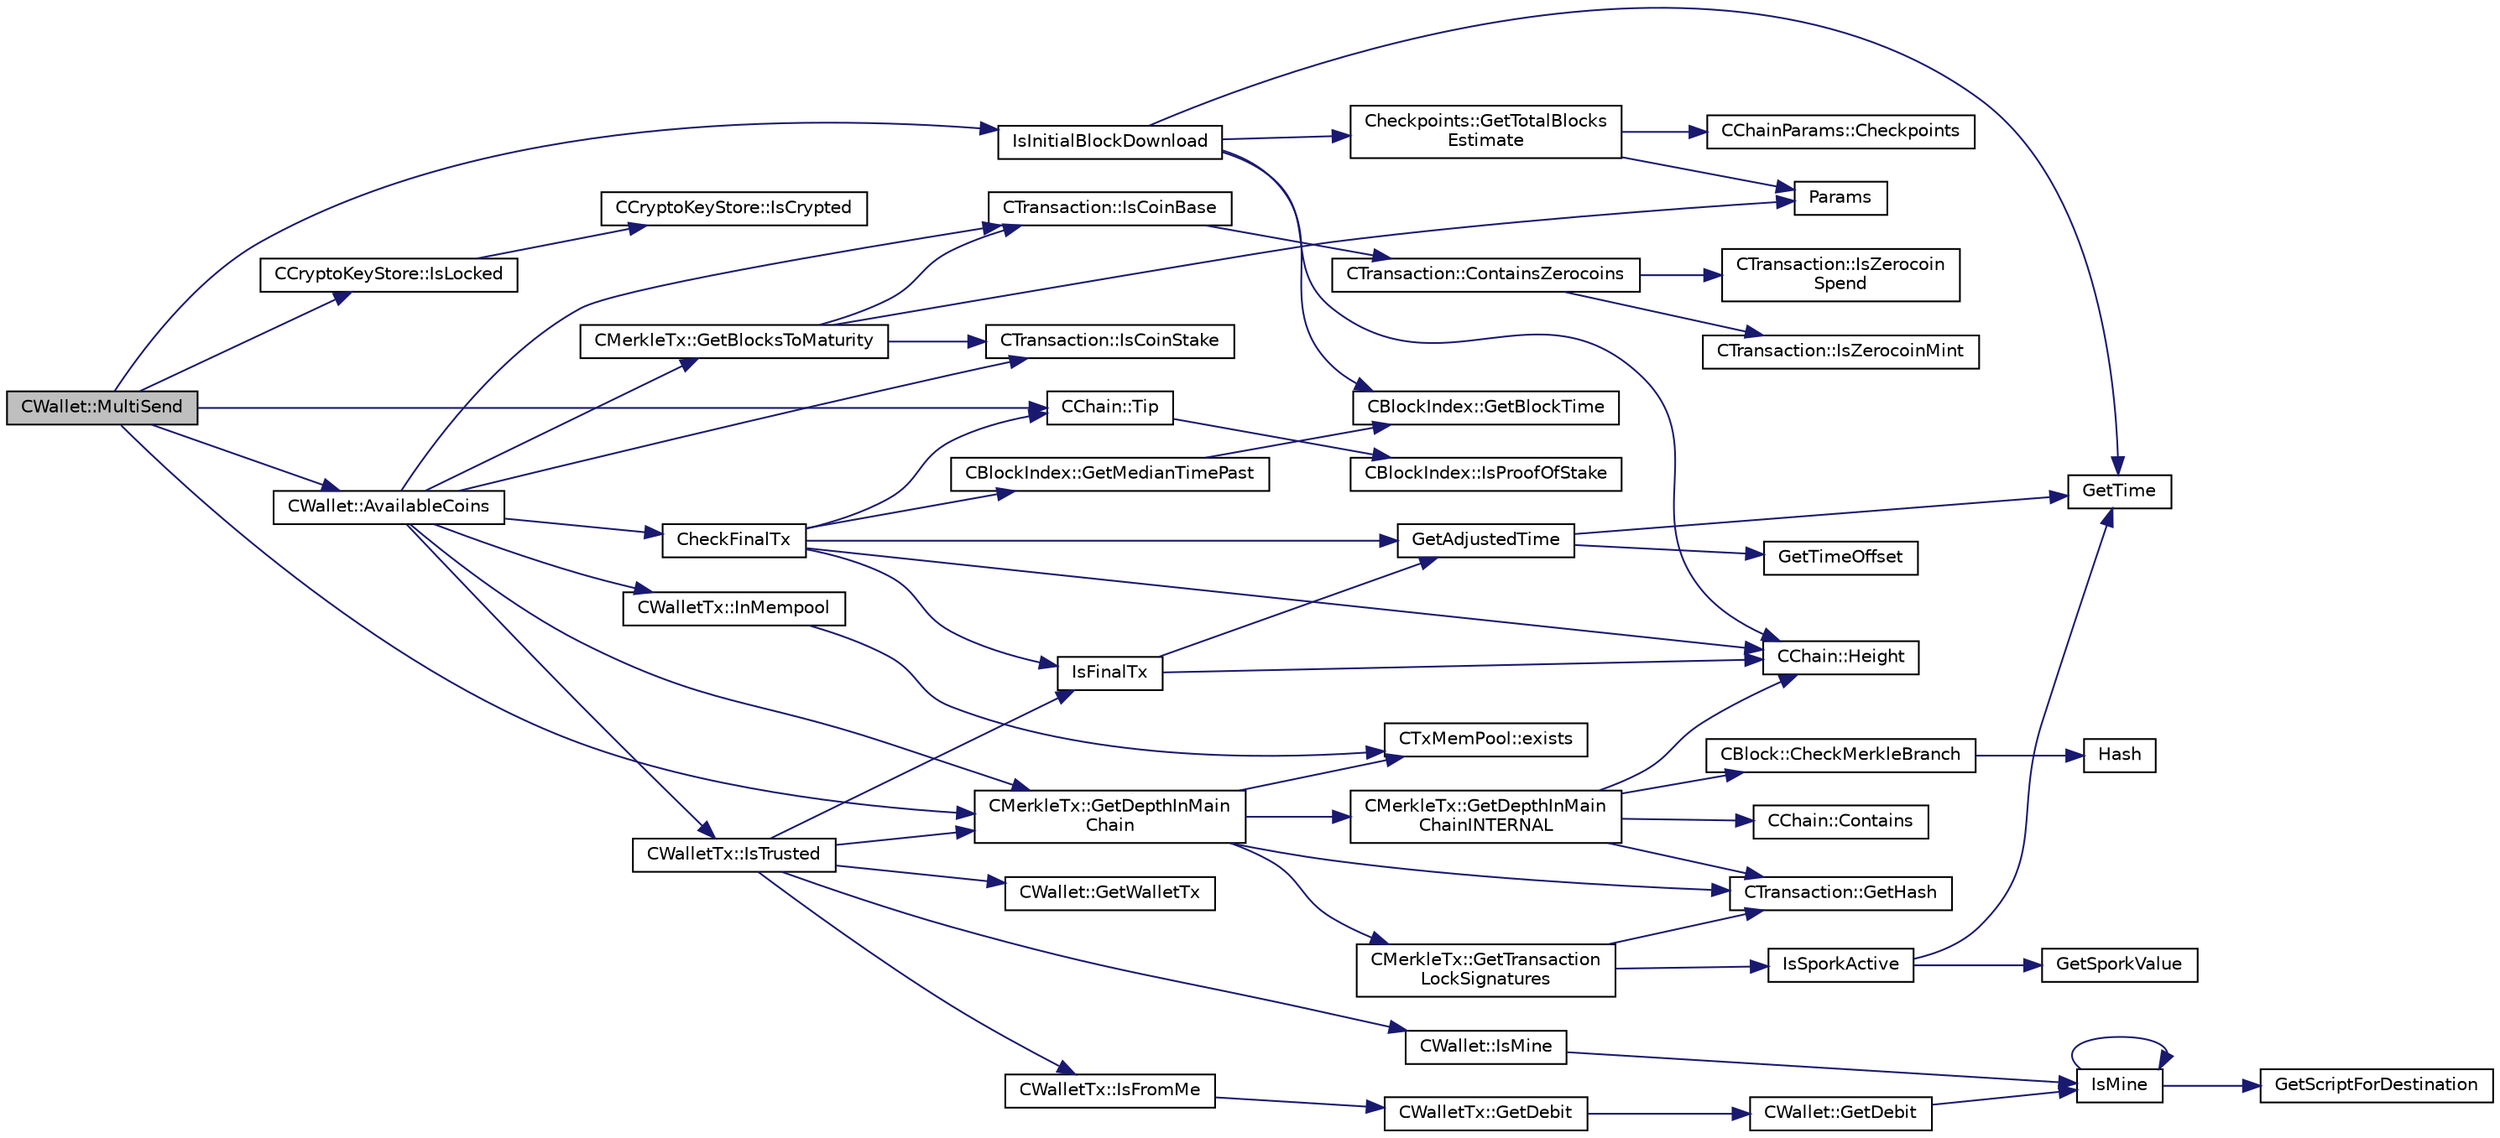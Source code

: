 digraph "CWallet::MultiSend"
{
  edge [fontname="Helvetica",fontsize="10",labelfontname="Helvetica",labelfontsize="10"];
  node [fontname="Helvetica",fontsize="10",shape=record];
  rankdir="LR";
  Node423 [label="CWallet::MultiSend",height=0.2,width=0.4,color="black", fillcolor="grey75", style="filled", fontcolor="black"];
  Node423 -> Node424 [color="midnightblue",fontsize="10",style="solid",fontname="Helvetica"];
  Node424 [label="IsInitialBlockDownload",height=0.2,width=0.4,color="black", fillcolor="white", style="filled",URL="$main_8cpp.html#a5edcd96316574fd4a7f3ae0922a5cfd6",tooltip="Check whether we are doing an initial block download (synchronizing from disk or network) ..."];
  Node424 -> Node425 [color="midnightblue",fontsize="10",style="solid",fontname="Helvetica"];
  Node425 [label="CChain::Height",height=0.2,width=0.4,color="black", fillcolor="white", style="filled",URL="$class_c_chain.html#ad4758bc8872ce065a9579f77c3171d40",tooltip="Return the maximal height in the chain. "];
  Node424 -> Node426 [color="midnightblue",fontsize="10",style="solid",fontname="Helvetica"];
  Node426 [label="Checkpoints::GetTotalBlocks\lEstimate",height=0.2,width=0.4,color="black", fillcolor="white", style="filled",URL="$namespace_checkpoints.html#ac4dc0a0ba00009be52fee3eef694c2c0",tooltip="Return conservative estimate of total number of blocks, 0 if unknown. "];
  Node426 -> Node427 [color="midnightblue",fontsize="10",style="solid",fontname="Helvetica"];
  Node427 [label="Params",height=0.2,width=0.4,color="black", fillcolor="white", style="filled",URL="$chainparams_8cpp.html#ace5c5b706d71a324a417dd2db394fd4a",tooltip="Return the currently selected parameters. "];
  Node426 -> Node428 [color="midnightblue",fontsize="10",style="solid",fontname="Helvetica"];
  Node428 [label="CChainParams::Checkpoints",height=0.2,width=0.4,color="black", fillcolor="white", style="filled",URL="$class_c_chain_params.html#aba314e7660492aee43812344fa796d6c"];
  Node424 -> Node429 [color="midnightblue",fontsize="10",style="solid",fontname="Helvetica"];
  Node429 [label="CBlockIndex::GetBlockTime",height=0.2,width=0.4,color="black", fillcolor="white", style="filled",URL="$class_c_block_index.html#a9fe0d4463c07c466f66252e8eec25f5c"];
  Node424 -> Node430 [color="midnightblue",fontsize="10",style="solid",fontname="Helvetica"];
  Node430 [label="GetTime",height=0.2,width=0.4,color="black", fillcolor="white", style="filled",URL="$utiltime_8cpp.html#a46fac5fba8ba905b5f9acb364f5d8c6f",tooltip="For unit testing. "];
  Node423 -> Node431 [color="midnightblue",fontsize="10",style="solid",fontname="Helvetica"];
  Node431 [label="CCryptoKeyStore::IsLocked",height=0.2,width=0.4,color="black", fillcolor="white", style="filled",URL="$class_c_crypto_key_store.html#a52919fa284a3aa10f1b4bd6018b6dbee"];
  Node431 -> Node432 [color="midnightblue",fontsize="10",style="solid",fontname="Helvetica"];
  Node432 [label="CCryptoKeyStore::IsCrypted",height=0.2,width=0.4,color="black", fillcolor="white", style="filled",URL="$class_c_crypto_key_store.html#acc8fed44366c98fb481333ca6e867088"];
  Node423 -> Node433 [color="midnightblue",fontsize="10",style="solid",fontname="Helvetica"];
  Node433 [label="CChain::Tip",height=0.2,width=0.4,color="black", fillcolor="white", style="filled",URL="$class_c_chain.html#a40ccefec14f8f3195c08c827af8cf412",tooltip="Returns the index entry for the tip of this chain, or NULL if none. "];
  Node433 -> Node434 [color="midnightblue",fontsize="10",style="solid",fontname="Helvetica"];
  Node434 [label="CBlockIndex::IsProofOfStake",height=0.2,width=0.4,color="black", fillcolor="white", style="filled",URL="$class_c_block_index.html#a2438a891e9d43821c0d99e1bdac56fde"];
  Node423 -> Node435 [color="midnightblue",fontsize="10",style="solid",fontname="Helvetica"];
  Node435 [label="CWallet::AvailableCoins",height=0.2,width=0.4,color="black", fillcolor="white", style="filled",URL="$group___actions.html#ga8110e889be0f5915104e07bfe3839c68",tooltip="populate vCoins with vector of available COutputs. "];
  Node435 -> Node436 [color="midnightblue",fontsize="10",style="solid",fontname="Helvetica"];
  Node436 [label="CheckFinalTx",height=0.2,width=0.4,color="black", fillcolor="white", style="filled",URL="$main_8cpp.html#a7e254ea66e047c3d3ed0bedc5997fc4f",tooltip="Check if transaction will be final in the next block to be created. "];
  Node436 -> Node425 [color="midnightblue",fontsize="10",style="solid",fontname="Helvetica"];
  Node436 -> Node433 [color="midnightblue",fontsize="10",style="solid",fontname="Helvetica"];
  Node436 -> Node437 [color="midnightblue",fontsize="10",style="solid",fontname="Helvetica"];
  Node437 [label="CBlockIndex::GetMedianTimePast",height=0.2,width=0.4,color="black", fillcolor="white", style="filled",URL="$class_c_block_index.html#aa9bd0ab02cf8b9c866618cee3a5a0583"];
  Node437 -> Node429 [color="midnightblue",fontsize="10",style="solid",fontname="Helvetica"];
  Node436 -> Node438 [color="midnightblue",fontsize="10",style="solid",fontname="Helvetica"];
  Node438 [label="GetAdjustedTime",height=0.2,width=0.4,color="black", fillcolor="white", style="filled",URL="$timedata_8cpp.html#a09f81b9c7650f898cf3cf305b87547e6"];
  Node438 -> Node430 [color="midnightblue",fontsize="10",style="solid",fontname="Helvetica"];
  Node438 -> Node439 [color="midnightblue",fontsize="10",style="solid",fontname="Helvetica"];
  Node439 [label="GetTimeOffset",height=0.2,width=0.4,color="black", fillcolor="white", style="filled",URL="$timedata_8cpp.html#a50ca5344c75631267633f15cfe5e983e",tooltip="\"Never go to sea with two chronometers; take one or three.\" Our three time sources are: ..."];
  Node436 -> Node440 [color="midnightblue",fontsize="10",style="solid",fontname="Helvetica"];
  Node440 [label="IsFinalTx",height=0.2,width=0.4,color="black", fillcolor="white", style="filled",URL="$main_8cpp.html#adc332cd7ac94e639bb4239618341be19"];
  Node440 -> Node425 [color="midnightblue",fontsize="10",style="solid",fontname="Helvetica"];
  Node440 -> Node438 [color="midnightblue",fontsize="10",style="solid",fontname="Helvetica"];
  Node435 -> Node441 [color="midnightblue",fontsize="10",style="solid",fontname="Helvetica"];
  Node441 [label="CWalletTx::IsTrusted",height=0.2,width=0.4,color="black", fillcolor="white", style="filled",URL="$class_c_wallet_tx.html#a71efb0d5b5def8ae00a1d74b8741bfcb"];
  Node441 -> Node440 [color="midnightblue",fontsize="10",style="solid",fontname="Helvetica"];
  Node441 -> Node442 [color="midnightblue",fontsize="10",style="solid",fontname="Helvetica"];
  Node442 [label="CMerkleTx::GetDepthInMain\lChain",height=0.2,width=0.4,color="black", fillcolor="white", style="filled",URL="$class_c_merkle_tx.html#a5bf3a355593ecce5799de92d013149b1",tooltip="Return depth of transaction in blockchain: -1 : not in blockchain, and not in memory pool (conflicted..."];
  Node442 -> Node443 [color="midnightblue",fontsize="10",style="solid",fontname="Helvetica"];
  Node443 [label="CMerkleTx::GetDepthInMain\lChainINTERNAL",height=0.2,width=0.4,color="black", fillcolor="white", style="filled",URL="$class_c_merkle_tx.html#ada4285bcdc83c90dc5829d9902b1271c"];
  Node443 -> Node444 [color="midnightblue",fontsize="10",style="solid",fontname="Helvetica"];
  Node444 [label="CChain::Contains",height=0.2,width=0.4,color="black", fillcolor="white", style="filled",URL="$class_c_chain.html#af1786dc229c215dea7f727c11df2c8dc",tooltip="Efficiently check whether a block is present in this chain. "];
  Node443 -> Node445 [color="midnightblue",fontsize="10",style="solid",fontname="Helvetica"];
  Node445 [label="CBlock::CheckMerkleBranch",height=0.2,width=0.4,color="black", fillcolor="white", style="filled",URL="$class_c_block.html#a81684cf96f6fb6731c869865b80d1ccd"];
  Node445 -> Node446 [color="midnightblue",fontsize="10",style="solid",fontname="Helvetica"];
  Node446 [label="Hash",height=0.2,width=0.4,color="black", fillcolor="white", style="filled",URL="$hash_8h.html#a12c5e981d7f5f2850027fd5e932eff61",tooltip="Compute the 256-bit hash of a std::string. "];
  Node443 -> Node447 [color="midnightblue",fontsize="10",style="solid",fontname="Helvetica"];
  Node447 [label="CTransaction::GetHash",height=0.2,width=0.4,color="black", fillcolor="white", style="filled",URL="$class_c_transaction.html#a7efd1379de830341417c0bfa23a149aa"];
  Node443 -> Node425 [color="midnightblue",fontsize="10",style="solid",fontname="Helvetica"];
  Node442 -> Node448 [color="midnightblue",fontsize="10",style="solid",fontname="Helvetica"];
  Node448 [label="CTxMemPool::exists",height=0.2,width=0.4,color="black", fillcolor="white", style="filled",URL="$class_c_tx_mem_pool.html#adba06e79be4a1a092dd2db8290733be7"];
  Node442 -> Node447 [color="midnightblue",fontsize="10",style="solid",fontname="Helvetica"];
  Node442 -> Node449 [color="midnightblue",fontsize="10",style="solid",fontname="Helvetica"];
  Node449 [label="CMerkleTx::GetTransaction\lLockSignatures",height=0.2,width=0.4,color="black", fillcolor="white", style="filled",URL="$class_c_merkle_tx.html#a29ab20d0785095dba254ca1050ba6989"];
  Node449 -> Node450 [color="midnightblue",fontsize="10",style="solid",fontname="Helvetica"];
  Node450 [label="IsSporkActive",height=0.2,width=0.4,color="black", fillcolor="white", style="filled",URL="$spork_8cpp.html#a3305663176e21e81c80dc951a7f8ea5e"];
  Node450 -> Node451 [color="midnightblue",fontsize="10",style="solid",fontname="Helvetica"];
  Node451 [label="GetSporkValue",height=0.2,width=0.4,color="black", fillcolor="white", style="filled",URL="$spork_8cpp.html#a7125c44e1c9a54dc7c28556b3fb24a8f"];
  Node450 -> Node430 [color="midnightblue",fontsize="10",style="solid",fontname="Helvetica"];
  Node449 -> Node447 [color="midnightblue",fontsize="10",style="solid",fontname="Helvetica"];
  Node441 -> Node452 [color="midnightblue",fontsize="10",style="solid",fontname="Helvetica"];
  Node452 [label="CWalletTx::IsFromMe",height=0.2,width=0.4,color="black", fillcolor="white", style="filled",URL="$class_c_wallet_tx.html#a4b4fdec025af8171852c3eece1c2508f"];
  Node452 -> Node453 [color="midnightblue",fontsize="10",style="solid",fontname="Helvetica"];
  Node453 [label="CWalletTx::GetDebit",height=0.2,width=0.4,color="black", fillcolor="white", style="filled",URL="$class_c_wallet_tx.html#a7757c17a323e5f6f75c92acb398d3568",tooltip="filter decides which addresses will count towards the debit "];
  Node453 -> Node454 [color="midnightblue",fontsize="10",style="solid",fontname="Helvetica"];
  Node454 [label="CWallet::GetDebit",height=0.2,width=0.4,color="black", fillcolor="white", style="filled",URL="$group__map_wallet.html#ga5ab4855aac6f4b335421944403e44d6d"];
  Node454 -> Node455 [color="midnightblue",fontsize="10",style="solid",fontname="Helvetica"];
  Node455 [label="IsMine",height=0.2,width=0.4,color="black", fillcolor="white", style="filled",URL="$wallet__ismine_8cpp.html#adc59cf67d903c1ba1ef225561b85bfce"];
  Node455 -> Node456 [color="midnightblue",fontsize="10",style="solid",fontname="Helvetica"];
  Node456 [label="GetScriptForDestination",height=0.2,width=0.4,color="black", fillcolor="white", style="filled",URL="$standard_8cpp.html#ae40f28d3b46c21033f6ee1f1200d0321"];
  Node455 -> Node455 [color="midnightblue",fontsize="10",style="solid",fontname="Helvetica"];
  Node441 -> Node457 [color="midnightblue",fontsize="10",style="solid",fontname="Helvetica"];
  Node457 [label="CWallet::GetWalletTx",height=0.2,width=0.4,color="black", fillcolor="white", style="filled",URL="$group__map_wallet.html#gac496716bb889a5934fa27398aeb2330a"];
  Node441 -> Node458 [color="midnightblue",fontsize="10",style="solid",fontname="Helvetica"];
  Node458 [label="CWallet::IsMine",height=0.2,width=0.4,color="black", fillcolor="white", style="filled",URL="$group__map_wallet.html#ga4eada57edc1c443564b8cc9b853d955c"];
  Node458 -> Node455 [color="midnightblue",fontsize="10",style="solid",fontname="Helvetica"];
  Node435 -> Node459 [color="midnightblue",fontsize="10",style="solid",fontname="Helvetica"];
  Node459 [label="CTransaction::IsCoinBase",height=0.2,width=0.4,color="black", fillcolor="white", style="filled",URL="$class_c_transaction.html#a96256e8ac1bf79ad9c057e48c41132dd"];
  Node459 -> Node460 [color="midnightblue",fontsize="10",style="solid",fontname="Helvetica"];
  Node460 [label="CTransaction::ContainsZerocoins",height=0.2,width=0.4,color="black", fillcolor="white", style="filled",URL="$class_c_transaction.html#a613051e8e5651a7500cb455f37dd1116"];
  Node460 -> Node461 [color="midnightblue",fontsize="10",style="solid",fontname="Helvetica"];
  Node461 [label="CTransaction::IsZerocoin\lSpend",height=0.2,width=0.4,color="black", fillcolor="white", style="filled",URL="$class_c_transaction.html#a4cda5603795c5f9179d4c8bd43f809cd"];
  Node460 -> Node462 [color="midnightblue",fontsize="10",style="solid",fontname="Helvetica"];
  Node462 [label="CTransaction::IsZerocoinMint",height=0.2,width=0.4,color="black", fillcolor="white", style="filled",URL="$class_c_transaction.html#ab91efb1c2312e6feeecfbbfff11abbb1"];
  Node435 -> Node463 [color="midnightblue",fontsize="10",style="solid",fontname="Helvetica"];
  Node463 [label="CTransaction::IsCoinStake",height=0.2,width=0.4,color="black", fillcolor="white", style="filled",URL="$class_c_transaction.html#ace4278a41a296d40dcf5fb2b9cf007ec"];
  Node435 -> Node464 [color="midnightblue",fontsize="10",style="solid",fontname="Helvetica"];
  Node464 [label="CMerkleTx::GetBlocksToMaturity",height=0.2,width=0.4,color="black", fillcolor="white", style="filled",URL="$class_c_merkle_tx.html#a69ebd437f7b44169659c3527fe73b6ab"];
  Node464 -> Node459 [color="midnightblue",fontsize="10",style="solid",fontname="Helvetica"];
  Node464 -> Node463 [color="midnightblue",fontsize="10",style="solid",fontname="Helvetica"];
  Node464 -> Node427 [color="midnightblue",fontsize="10",style="solid",fontname="Helvetica"];
  Node435 -> Node442 [color="midnightblue",fontsize="10",style="solid",fontname="Helvetica"];
  Node435 -> Node465 [color="midnightblue",fontsize="10",style="solid",fontname="Helvetica"];
  Node465 [label="CWalletTx::InMempool",height=0.2,width=0.4,color="black", fillcolor="white", style="filled",URL="$group__map_wallet.html#gae4af382e1eeba62ee7e84100c7234f23"];
  Node465 -> Node448 [color="midnightblue",fontsize="10",style="solid",fontname="Helvetica"];
  Node423 -> Node442 [color="midnightblue",fontsize="10",style="solid",fontname="Helvetica"];
}
